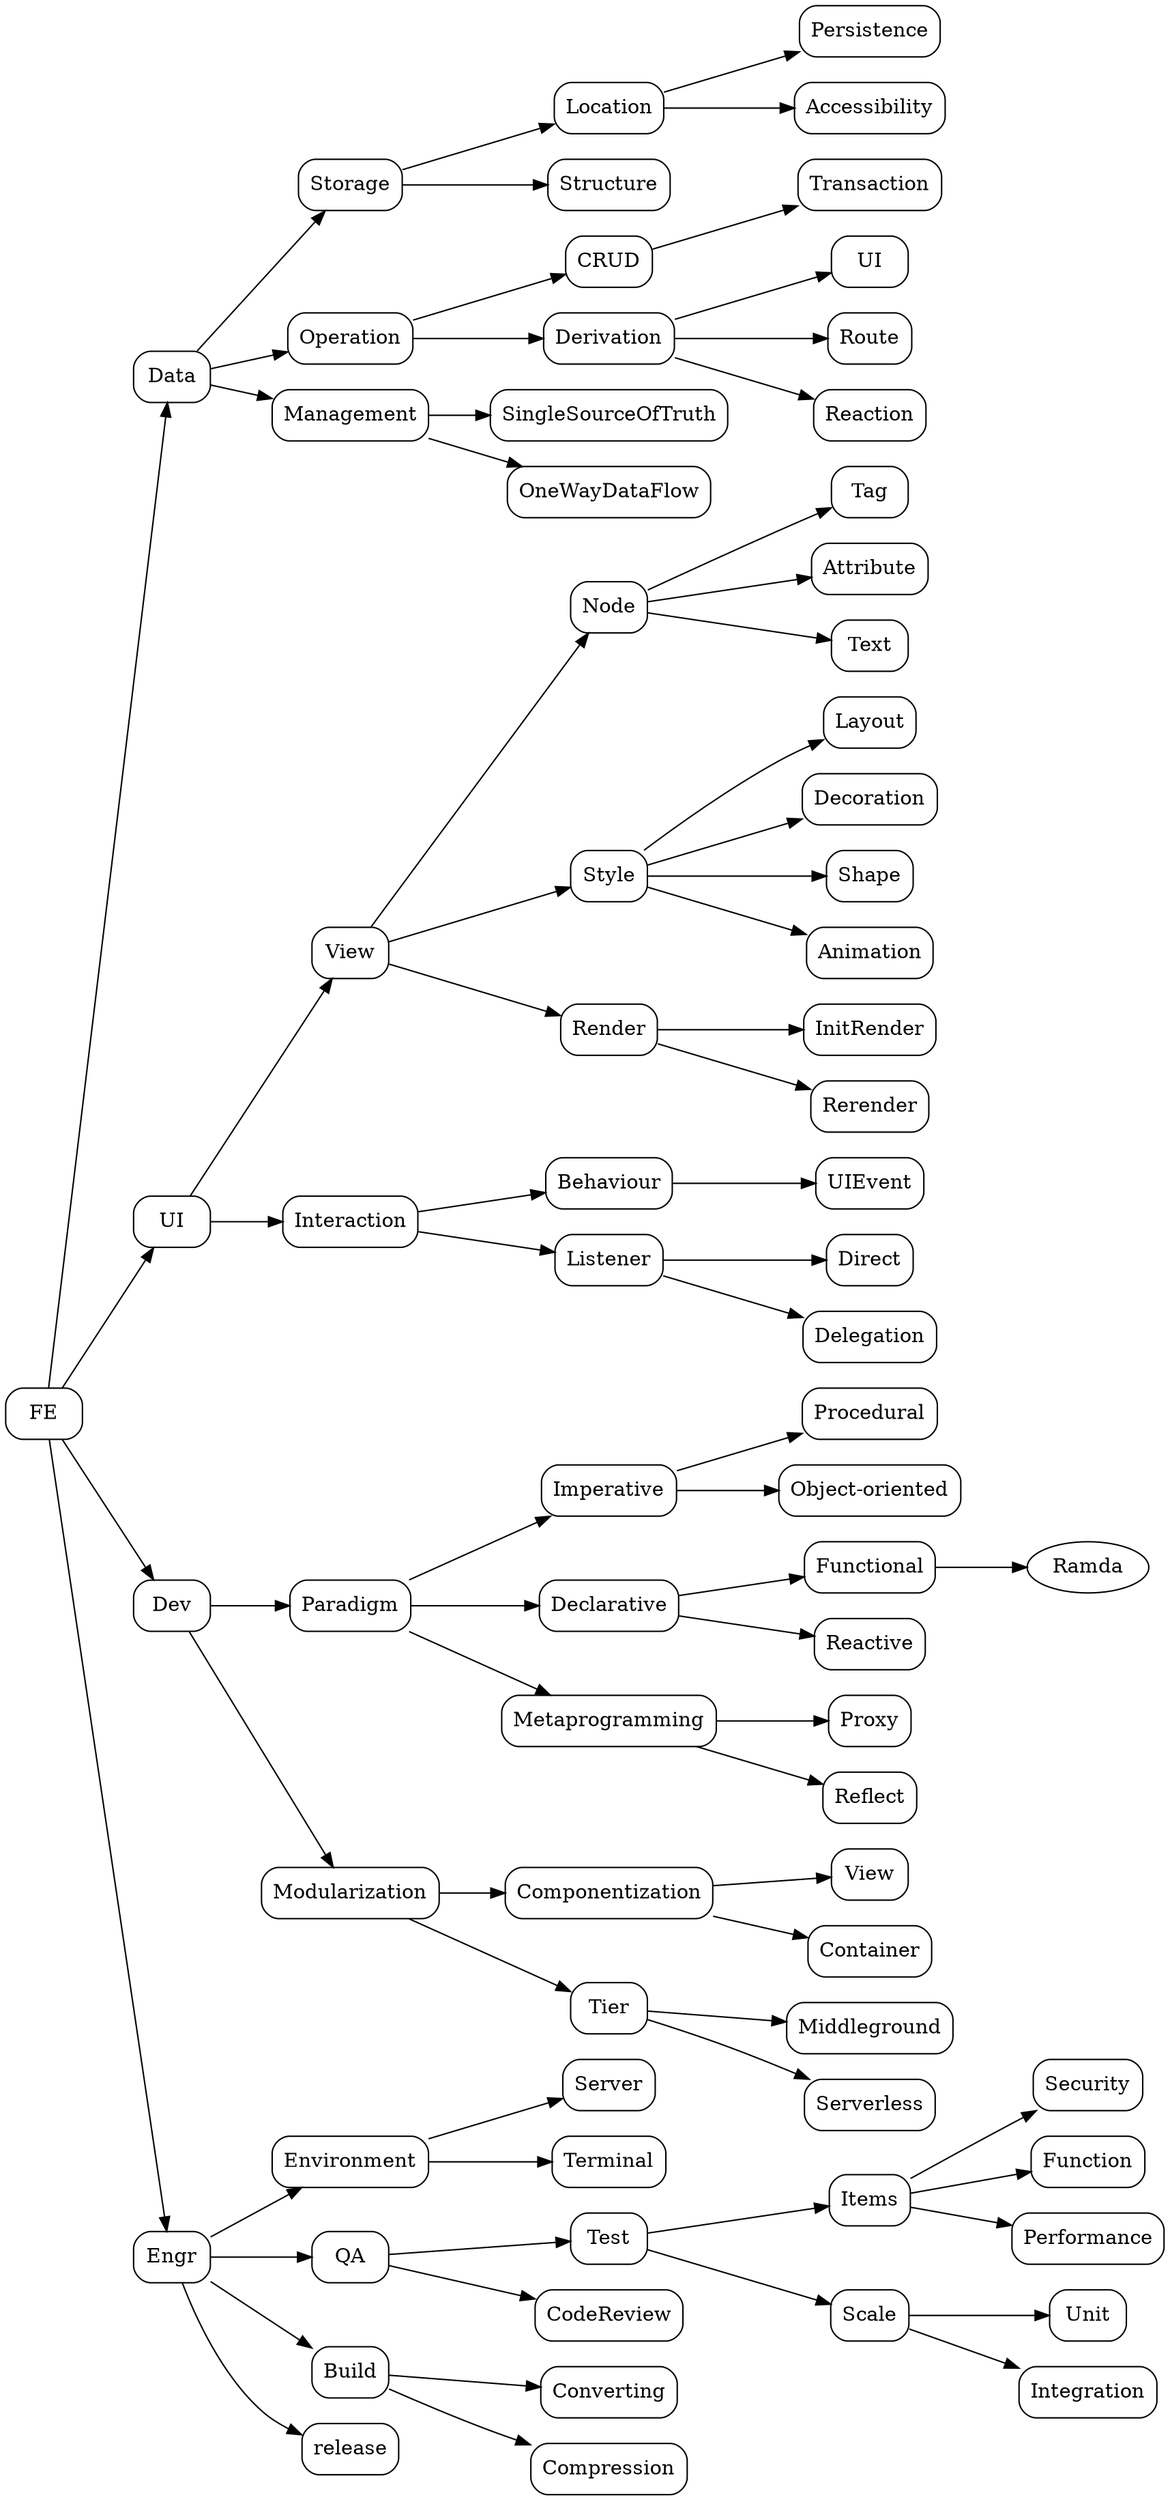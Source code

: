 digraph FE{
  rankdir=LR
  node [shape="box",style="rounded"]
  {
    "Data.Data"[label="Data"]
    "UI.UI"[label="UI"]
    "Dev.Dev"[label="Dev"]
    "Engr.Engr"[label="Engr"]
  }

  FE->{"Data.Data","UI.UI","Dev.Dev","Engr.Engr"}

  // Data
  {
    "Data.Storage"[label="Storage"]
      "Data.Location"[label="Location"]
        "Data.Persistence"[label="Persistence"]
        "Data.Accessibility"[label="Accessibility"]
      "Data.Structure"[label="Structure"]
    "Data.Operation"[label="Operation"]
      "Data.CRUD"[label="CRUD"]
      "Data.Transaction"[label="Transaction"]
      "Data.Derivation"[label="Derivation"]
        "Data.UI"[label="UI"]
        "Data.Route"[label="Route"]
        "Data.Reaction"[label="Reaction"]
    "Data.Management"[label="Management"]
      "Data.SingleSourceOfTruth"[label="SingleSourceOfTruth"]
      "Data.OneWayDataFlow"[label="OneWayDataFlow"]
  }

  {"Data.Data"}->{"Data.Storage","Data.Operation","Data.Management"}
    {"Data.Storage"}->{"Data.Location","Data.Structure"}
      {"Data.Location"}->{"Data.Persistence","Data.Accessibility"}
    {"Data.Operation"}->{"Data.CRUD","Data.Derivation"}
      {"Data.CRUD"}->{"Data.Transaction"}
      {"Data.Derivation"}->{"Data.UI","Data.Route","Data.Reaction"}
    {"Data.Management"}->{"Data.SingleSourceOfTruth","Data.OneWayDataFlow"}


  // UI
  {
    "UI.View"[label="View"]
      "UI.Node"[label="Node"]
        "UI.Tag"[label="Tag"]
        "UI.Attribute"[label="Attribute"]
        "UI.Text"[label="Text"]
      "UI.Style"[label="Style"]
        "UI.Layout"[label="Layout"]
        "UI.Decoration"[label="Decoration"]
        "UI.Shape"[label="Shape"]
        "UI.Animation"[label="Animation"]
      "UI.Render"[label="Render"]
        "UI.InitRender"[label="InitRender"]
        "UI.Rerender"[label="Rerender"]
    "UI.Interaction"[label="Interaction"]
      "UI.Behaviour"[label="Behaviour"]
        "UI.UIEvent"[label="UIEvent"]
      "UI.Listener"[label="Listener"]
        "UI.Direct"[label="Direct"]
        "UI.Delegation"[label="Delegation"]
  }

  {"UI.UI"}->{"UI.View","UI.Interaction"}
    {"UI.View"}->{"UI.Node","UI.Style","UI.Render"}
      {"UI.Node"}->{"UI.Tag","UI.Attribute","UI.Text"}
      {"UI.Style"}->{"UI.Layout","UI.Decoration","UI.Shape","UI.Animation"}
      {"UI.Render"}->{"UI.InitRender","UI.Rerender"}
    {"UI.Interaction"}->{"UI.Behaviour","UI.Listener"}
      {"UI.Behaviour"}->{"UI.UIEvent"}
      {"UI.Listener"}->{"UI.Direct","UI.Delegation"}

  // Dev
  {
    "Dev.Paradigm"[label="Paradigm"]
      "Dev.Imperative"[label="Imperative"]
        "Dev.Procedural"[label="Procedural"]
        "Dev.Object-oriented"[label="Object-oriented"]
      "Dev.Declarative"[label="Declarative"]
        "Dev.Functional"[label="Functional"]
          "Dev.Ramda"[label="Ramda",shape="ellipse"]
        "Dev.Reactive"[label="Reactive"]
      "Dev.Metaprogramming"[label="Metaprogramming"]
        "Dev.Proxy"[label="Proxy"]
        "Dev.Reflect"[label="Reflect"]
    "Dev.Modularization"[label="Modularization"]
      "Dev.Componentization"[label="Componentization"]
        "Dev.View"[label="View"]
        "Dev.Container"[label="Container"]
      "Dev.Tier"[label="Tier"]
        "Dev.Middleground"[label="Middleground"]
        "Dev.Serverless"[label="Serverless"]
  }

  {"Dev.Dev"}->{"Dev.Paradigm","Dev.Modularization"}
    {"Dev.Paradigm"}->{"Dev.Imperative","Dev.Declarative","Dev.Metaprogramming"}
      {"Dev.Imperative"}->{"Dev.Procedural","Dev.Object-oriented"}
      {"Dev.Declarative"}->{"Dev.Functional","Dev.Reactive"}
        {"Dev.Functional"}->{"Dev.Ramda"}
      {"Dev.Metaprogramming"}->{"Dev.Proxy","Dev.Reflect"}
    {"Dev.Modularization"}->{"Dev.Componentization","Dev.Tier"}
      {"Dev.Componentization"}->{"Dev.View","Dev.Container"}
      {"Dev.Tier"}->{"Dev.Middleground","Dev.Serverless"}

  // Engr
  {
    "Engr.Environment"[label="Environment"]
      "Engr.Server"[label="Server"]
      "Engr.Terminal"[label="Terminal"]
    "Engr.QA"[label="QA"]
      "Engr.Test"[label="Test"]
        "Engr.Items"[label="Items"]
          "Engr.Security"[label="Security"]
          "Engr.Function"[label="Function"]
          "Engr.Performance"[label="Performance"]
        "Engr.Scale"[label="Scale"]
          "Engr.Unit"[label="Unit"]
          "Engr.Integration"[label="Integration"]
      "Engr.CodeReview"[label="CodeReview"]
    "Engr.Build"[label="Build"]
      "Engr.Converting"[label="Converting"]
      "Engr.Compression"[label="Compression"]
    "Engr.release"[label="release"]
  }

  {"Engr.Engr"}->{"Engr.Environment","Engr.QA","Engr.Build","Engr.release"}
    {"Engr.Environment"}->{"Engr.Server","Engr.Terminal"}
    {"Engr.QA"}->{"Engr.Test","Engr.CodeReview"}
      {"Engr.Test"}->{"Engr.Items","Engr.Scale"}
        {"Engr.Items"}->{"Engr.Security","Engr.Function","Engr.Performance"}
        {"Engr.Scale"}->{"Engr.Unit","Engr.Integration"}
    {"Engr.Build"}->{"Engr.Converting","Engr.Compression"}
}
